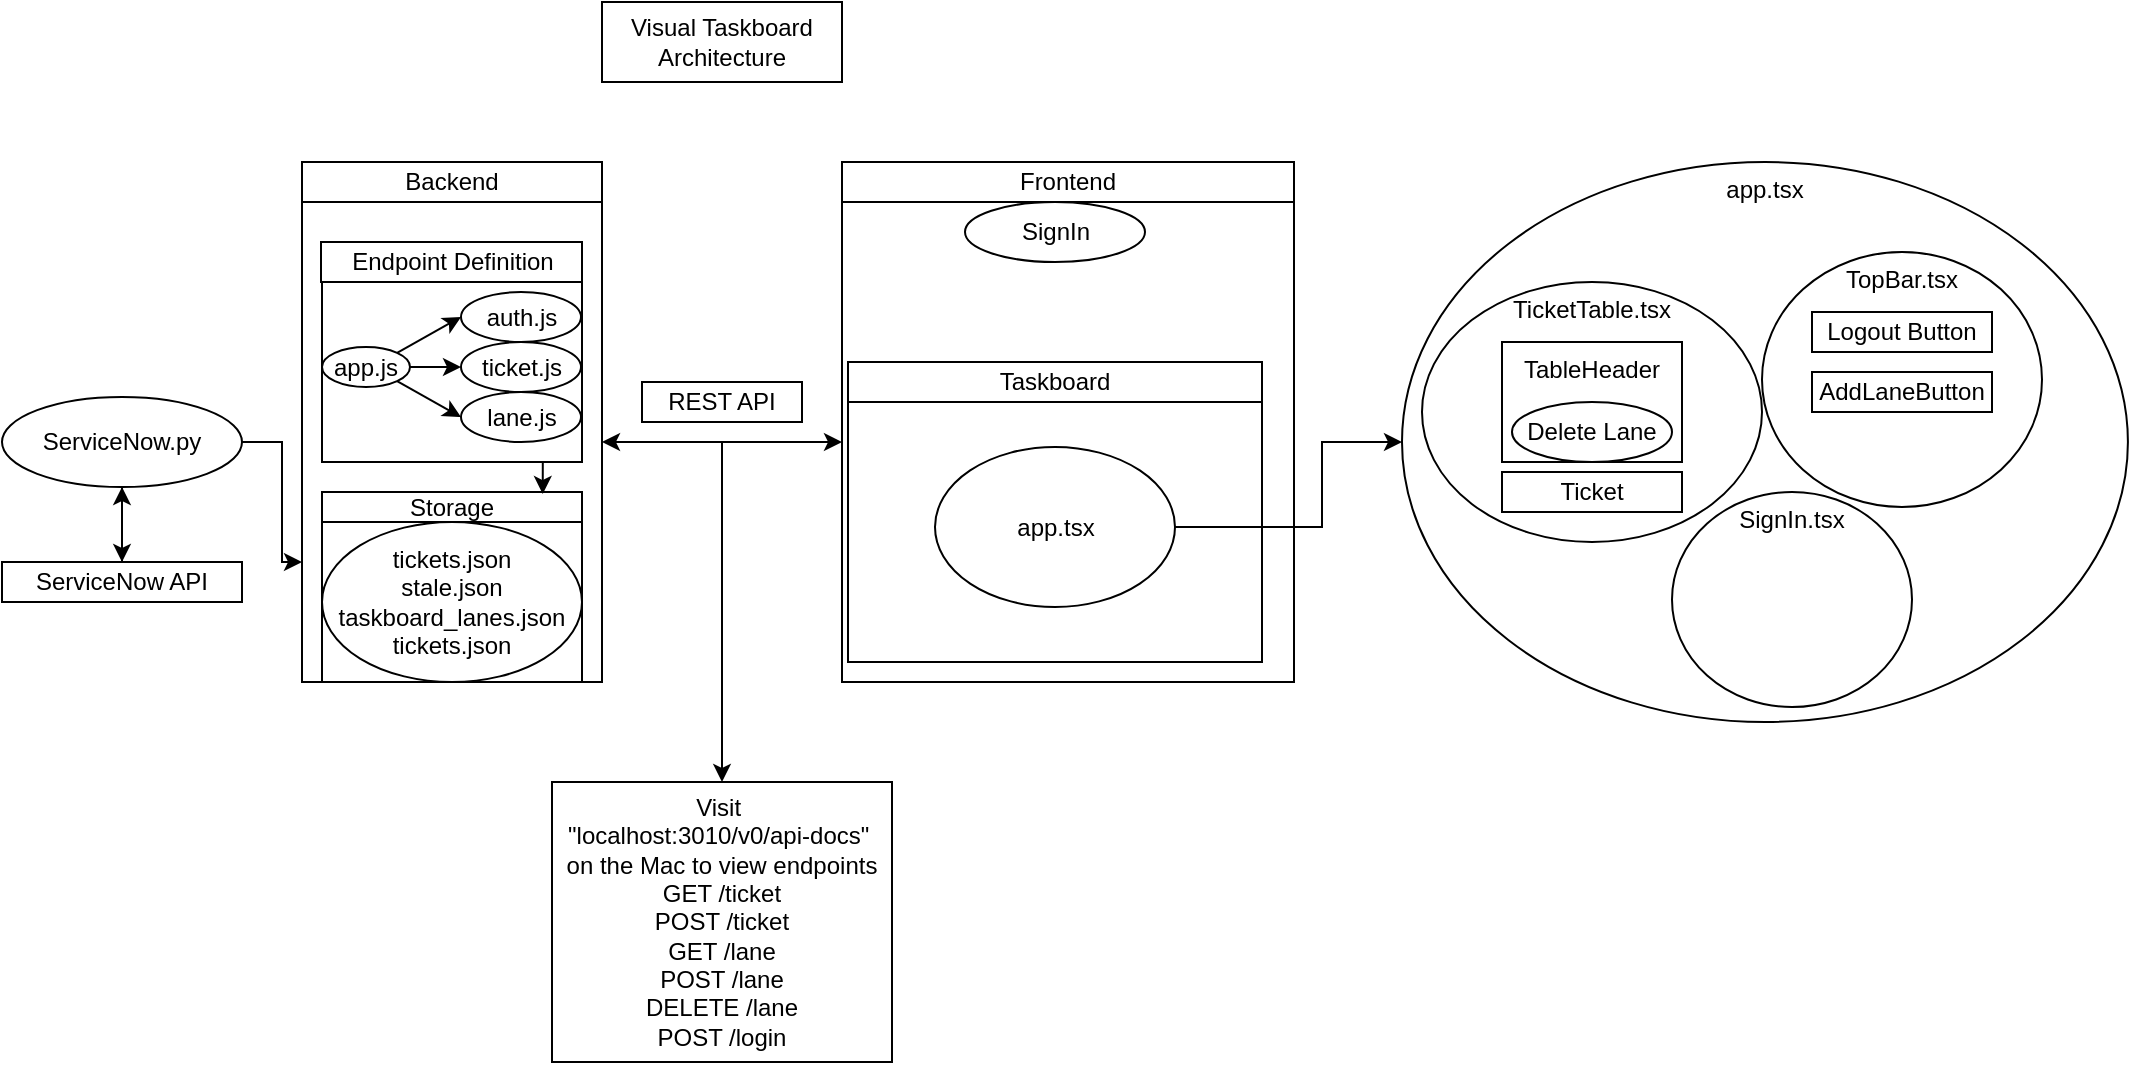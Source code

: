 <mxfile version="24.7.10">
  <diagram id="C5RBs43oDa-KdzZeNtuy" name="Page-1">
    <mxGraphModel dx="1694" dy="562" grid="1" gridSize="10" guides="1" tooltips="1" connect="1" arrows="1" fold="1" page="1" pageScale="1" pageWidth="827" pageHeight="1169" math="0" shadow="0">
      <root>
        <mxCell id="WIyWlLk6GJQsqaUBKTNV-0" />
        <mxCell id="WIyWlLk6GJQsqaUBKTNV-1" parent="WIyWlLk6GJQsqaUBKTNV-0" />
        <mxCell id="PHVQ2y90HASoHSdwCYfS-0" value="Visual Taskboard Architecture" style="rounded=0;whiteSpace=wrap;html=1;" vertex="1" parent="WIyWlLk6GJQsqaUBKTNV-1">
          <mxGeometry x="280" y="60" width="120" height="40" as="geometry" />
        </mxCell>
        <mxCell id="PHVQ2y90HASoHSdwCYfS-1" value="" style="rounded=0;whiteSpace=wrap;html=1;" vertex="1" parent="WIyWlLk6GJQsqaUBKTNV-1">
          <mxGeometry x="130" y="160" width="150" height="240" as="geometry" />
        </mxCell>
        <mxCell id="PHVQ2y90HASoHSdwCYfS-2" value="Backend" style="rounded=0;whiteSpace=wrap;html=1;" vertex="1" parent="WIyWlLk6GJQsqaUBKTNV-1">
          <mxGeometry x="130" y="140" width="150" height="20" as="geometry" />
        </mxCell>
        <mxCell id="PHVQ2y90HASoHSdwCYfS-3" value="" style="rounded=0;whiteSpace=wrap;html=1;" vertex="1" parent="WIyWlLk6GJQsqaUBKTNV-1">
          <mxGeometry x="400" y="160" width="226" height="240" as="geometry" />
        </mxCell>
        <mxCell id="PHVQ2y90HASoHSdwCYfS-32" value="" style="rounded=0;whiteSpace=wrap;html=1;" vertex="1" parent="WIyWlLk6GJQsqaUBKTNV-1">
          <mxGeometry x="140" y="320" width="130" height="80" as="geometry" />
        </mxCell>
        <mxCell id="PHVQ2y90HASoHSdwCYfS-4" value="Frontend" style="rounded=0;whiteSpace=wrap;html=1;" vertex="1" parent="WIyWlLk6GJQsqaUBKTNV-1">
          <mxGeometry x="400" y="140" width="226" height="20" as="geometry" />
        </mxCell>
        <mxCell id="PHVQ2y90HASoHSdwCYfS-5" value="" style="endArrow=classic;startArrow=classic;html=1;rounded=0;exitX=1;exitY=0.5;exitDx=0;exitDy=0;entryX=0;entryY=0.5;entryDx=0;entryDy=0;" edge="1" parent="WIyWlLk6GJQsqaUBKTNV-1" source="PHVQ2y90HASoHSdwCYfS-1" target="PHVQ2y90HASoHSdwCYfS-3">
          <mxGeometry width="50" height="50" relative="1" as="geometry">
            <mxPoint x="310" y="300" as="sourcePoint" />
            <mxPoint x="360" y="250" as="targetPoint" />
            <Array as="points">
              <mxPoint x="340" y="280" />
            </Array>
          </mxGeometry>
        </mxCell>
        <mxCell id="PHVQ2y90HASoHSdwCYfS-6" value="REST API" style="rounded=0;whiteSpace=wrap;html=1;" vertex="1" parent="WIyWlLk6GJQsqaUBKTNV-1">
          <mxGeometry x="300" y="250" width="80" height="20" as="geometry" />
        </mxCell>
        <mxCell id="PHVQ2y90HASoHSdwCYfS-7" value="Visit&amp;nbsp;&lt;div&gt;&quot;localhost:3010/v0/api-docs&quot;&amp;nbsp;&lt;/div&gt;&lt;div&gt;on the Mac to view endpoints&lt;/div&gt;&lt;div&gt;GET /ticket&lt;/div&gt;&lt;div&gt;POST /ticket&lt;/div&gt;&lt;div&gt;GET /lane&lt;/div&gt;&lt;div&gt;POST /lane&lt;/div&gt;&lt;div&gt;DELETE /lane&lt;/div&gt;&lt;div&gt;POST /login&lt;/div&gt;" style="rounded=0;whiteSpace=wrap;html=1;" vertex="1" parent="WIyWlLk6GJQsqaUBKTNV-1">
          <mxGeometry x="255" y="450" width="170" height="140" as="geometry" />
        </mxCell>
        <mxCell id="PHVQ2y90HASoHSdwCYfS-34" style="edgeStyle=orthogonalEdgeStyle;rounded=0;orthogonalLoop=1;jettySize=auto;html=1;exitX=0.5;exitY=0;exitDx=0;exitDy=0;entryX=0.5;entryY=1;entryDx=0;entryDy=0;" edge="1" parent="WIyWlLk6GJQsqaUBKTNV-1" source="PHVQ2y90HASoHSdwCYfS-10" target="PHVQ2y90HASoHSdwCYfS-13">
          <mxGeometry relative="1" as="geometry" />
        </mxCell>
        <mxCell id="PHVQ2y90HASoHSdwCYfS-10" value="ServiceNow API" style="rounded=0;whiteSpace=wrap;html=1;" vertex="1" parent="WIyWlLk6GJQsqaUBKTNV-1">
          <mxGeometry x="-20" y="340" width="120" height="20" as="geometry" />
        </mxCell>
        <mxCell id="PHVQ2y90HASoHSdwCYfS-15" style="edgeStyle=orthogonalEdgeStyle;rounded=0;orthogonalLoop=1;jettySize=auto;html=1;entryX=0.5;entryY=0;entryDx=0;entryDy=0;exitX=0.5;exitY=1;exitDx=0;exitDy=0;" edge="1" parent="WIyWlLk6GJQsqaUBKTNV-1" source="PHVQ2y90HASoHSdwCYfS-13" target="PHVQ2y90HASoHSdwCYfS-10">
          <mxGeometry relative="1" as="geometry">
            <mxPoint x="-120" y="280" as="targetPoint" />
          </mxGeometry>
        </mxCell>
        <mxCell id="PHVQ2y90HASoHSdwCYfS-35" style="edgeStyle=orthogonalEdgeStyle;rounded=0;orthogonalLoop=1;jettySize=auto;html=1;entryX=0;entryY=0.75;entryDx=0;entryDy=0;" edge="1" parent="WIyWlLk6GJQsqaUBKTNV-1" source="PHVQ2y90HASoHSdwCYfS-13" target="PHVQ2y90HASoHSdwCYfS-1">
          <mxGeometry relative="1" as="geometry" />
        </mxCell>
        <mxCell id="PHVQ2y90HASoHSdwCYfS-13" value="ServiceNow.py" style="ellipse;whiteSpace=wrap;html=1;" vertex="1" parent="WIyWlLk6GJQsqaUBKTNV-1">
          <mxGeometry x="-20" y="257.5" width="120" height="45" as="geometry" />
        </mxCell>
        <mxCell id="PHVQ2y90HASoHSdwCYfS-18" value="Storage" style="rounded=0;whiteSpace=wrap;html=1;" vertex="1" parent="WIyWlLk6GJQsqaUBKTNV-1">
          <mxGeometry x="140" y="305" width="130" height="15" as="geometry" />
        </mxCell>
        <mxCell id="PHVQ2y90HASoHSdwCYfS-17" value="tickets.json&lt;div&gt;stale.json&lt;/div&gt;&lt;div&gt;taskboard_lanes.json&lt;/div&gt;&lt;div&gt;tickets.json&lt;/div&gt;" style="ellipse;whiteSpace=wrap;html=1;" vertex="1" parent="WIyWlLk6GJQsqaUBKTNV-1">
          <mxGeometry x="140" y="320" width="130" height="80" as="geometry" />
        </mxCell>
        <mxCell id="PHVQ2y90HASoHSdwCYfS-29" value="" style="rounded=0;whiteSpace=wrap;html=1;" vertex="1" parent="WIyWlLk6GJQsqaUBKTNV-1">
          <mxGeometry x="140" y="180" width="130" height="110" as="geometry" />
        </mxCell>
        <mxCell id="PHVQ2y90HASoHSdwCYfS-19" value="app.js" style="ellipse;whiteSpace=wrap;html=1;" vertex="1" parent="WIyWlLk6GJQsqaUBKTNV-1">
          <mxGeometry x="140" y="232.5" width="44" height="20" as="geometry" />
        </mxCell>
        <mxCell id="PHVQ2y90HASoHSdwCYfS-20" value="Endpoint Definition" style="rounded=0;whiteSpace=wrap;html=1;" vertex="1" parent="WIyWlLk6GJQsqaUBKTNV-1">
          <mxGeometry x="139.5" y="180" width="130.5" height="20" as="geometry" />
        </mxCell>
        <mxCell id="PHVQ2y90HASoHSdwCYfS-22" value="auth.js" style="ellipse;whiteSpace=wrap;html=1;" vertex="1" parent="WIyWlLk6GJQsqaUBKTNV-1">
          <mxGeometry x="209.5" y="205" width="60" height="25" as="geometry" />
        </mxCell>
        <mxCell id="PHVQ2y90HASoHSdwCYfS-23" value="ticket.js" style="ellipse;whiteSpace=wrap;html=1;" vertex="1" parent="WIyWlLk6GJQsqaUBKTNV-1">
          <mxGeometry x="209.5" y="230" width="60" height="25" as="geometry" />
        </mxCell>
        <mxCell id="PHVQ2y90HASoHSdwCYfS-24" value="lane.js" style="ellipse;whiteSpace=wrap;html=1;" vertex="1" parent="WIyWlLk6GJQsqaUBKTNV-1">
          <mxGeometry x="209.5" y="255" width="60" height="25" as="geometry" />
        </mxCell>
        <mxCell id="PHVQ2y90HASoHSdwCYfS-26" value="" style="endArrow=classic;html=1;rounded=0;exitX=1;exitY=0;exitDx=0;exitDy=0;entryX=0;entryY=0.5;entryDx=0;entryDy=0;" edge="1" parent="WIyWlLk6GJQsqaUBKTNV-1" source="PHVQ2y90HASoHSdwCYfS-19" target="PHVQ2y90HASoHSdwCYfS-22">
          <mxGeometry width="50" height="50" relative="1" as="geometry">
            <mxPoint x="190" y="300" as="sourcePoint" />
            <mxPoint x="240" y="250" as="targetPoint" />
          </mxGeometry>
        </mxCell>
        <mxCell id="PHVQ2y90HASoHSdwCYfS-27" value="" style="endArrow=classic;html=1;rounded=0;exitX=1;exitY=0.5;exitDx=0;exitDy=0;entryX=0;entryY=0.5;entryDx=0;entryDy=0;" edge="1" parent="WIyWlLk6GJQsqaUBKTNV-1" source="PHVQ2y90HASoHSdwCYfS-19" target="PHVQ2y90HASoHSdwCYfS-23">
          <mxGeometry width="50" height="50" relative="1" as="geometry">
            <mxPoint x="187" y="245" as="sourcePoint" />
            <mxPoint x="220" y="228" as="targetPoint" />
          </mxGeometry>
        </mxCell>
        <mxCell id="PHVQ2y90HASoHSdwCYfS-28" value="" style="endArrow=classic;html=1;rounded=0;exitX=1;exitY=1;exitDx=0;exitDy=0;entryX=0;entryY=0.5;entryDx=0;entryDy=0;" edge="1" parent="WIyWlLk6GJQsqaUBKTNV-1" source="PHVQ2y90HASoHSdwCYfS-19" target="PHVQ2y90HASoHSdwCYfS-24">
          <mxGeometry width="50" height="50" relative="1" as="geometry">
            <mxPoint x="197" y="255" as="sourcePoint" />
            <mxPoint x="230" y="238" as="targetPoint" />
          </mxGeometry>
        </mxCell>
        <mxCell id="PHVQ2y90HASoHSdwCYfS-31" style="edgeStyle=orthogonalEdgeStyle;rounded=0;orthogonalLoop=1;jettySize=auto;html=1;exitX=0.75;exitY=1;exitDx=0;exitDy=0;entryX=0.849;entryY=0.067;entryDx=0;entryDy=0;entryPerimeter=0;" edge="1" parent="WIyWlLk6GJQsqaUBKTNV-1" source="PHVQ2y90HASoHSdwCYfS-29" target="PHVQ2y90HASoHSdwCYfS-18">
          <mxGeometry relative="1" as="geometry" />
        </mxCell>
        <mxCell id="PHVQ2y90HASoHSdwCYfS-33" value="" style="endArrow=classic;html=1;rounded=0;" edge="1" parent="WIyWlLk6GJQsqaUBKTNV-1" target="PHVQ2y90HASoHSdwCYfS-7">
          <mxGeometry width="50" height="50" relative="1" as="geometry">
            <mxPoint x="340" y="280" as="sourcePoint" />
            <mxPoint x="270" y="380" as="targetPoint" />
          </mxGeometry>
        </mxCell>
        <mxCell id="PHVQ2y90HASoHSdwCYfS-38" value="SignIn" style="ellipse;whiteSpace=wrap;html=1;" vertex="1" parent="WIyWlLk6GJQsqaUBKTNV-1">
          <mxGeometry x="461.5" y="160" width="90" height="30" as="geometry" />
        </mxCell>
        <mxCell id="PHVQ2y90HASoHSdwCYfS-40" value="Taskboard" style="rounded=0;whiteSpace=wrap;html=1;" vertex="1" parent="WIyWlLk6GJQsqaUBKTNV-1">
          <mxGeometry x="403" y="240" width="207" height="20" as="geometry" />
        </mxCell>
        <mxCell id="PHVQ2y90HASoHSdwCYfS-41" value="" style="rounded=0;whiteSpace=wrap;html=1;" vertex="1" parent="WIyWlLk6GJQsqaUBKTNV-1">
          <mxGeometry x="403" y="260" width="207" height="130" as="geometry" />
        </mxCell>
        <mxCell id="PHVQ2y90HASoHSdwCYfS-43" value="app.tsx" style="ellipse;whiteSpace=wrap;html=1;verticalAlign=top;movable=1;resizable=1;rotatable=1;deletable=1;editable=1;locked=0;connectable=1;" vertex="1" parent="WIyWlLk6GJQsqaUBKTNV-1">
          <mxGeometry x="680" y="140" width="362.96" height="280" as="geometry" />
        </mxCell>
        <mxCell id="PHVQ2y90HASoHSdwCYfS-45" value="TopBar.tsx" style="ellipse;whiteSpace=wrap;html=1;verticalAlign=top;movable=1;resizable=1;rotatable=1;deletable=1;editable=1;locked=0;connectable=1;" vertex="1" parent="WIyWlLk6GJQsqaUBKTNV-1">
          <mxGeometry x="860" y="185" width="140" height="127.5" as="geometry" />
        </mxCell>
        <mxCell id="PHVQ2y90HASoHSdwCYfS-46" value="&lt;div&gt;&lt;span style=&quot;background-color: initial;&quot;&gt;TicketTable.tsx&lt;/span&gt;&lt;br&gt;&lt;/div&gt;" style="ellipse;whiteSpace=wrap;html=1;verticalAlign=top;movable=1;resizable=1;rotatable=1;deletable=1;editable=1;locked=0;connectable=1;" vertex="1" parent="WIyWlLk6GJQsqaUBKTNV-1">
          <mxGeometry x="690" y="200" width="170" height="130" as="geometry" />
        </mxCell>
        <mxCell id="PHVQ2y90HASoHSdwCYfS-47" value="SignIn.tsx&lt;div&gt;&lt;br&gt;&lt;/div&gt;" style="ellipse;whiteSpace=wrap;html=1;verticalAlign=top;movable=1;resizable=1;rotatable=1;deletable=1;editable=1;locked=0;connectable=1;" vertex="1" parent="WIyWlLk6GJQsqaUBKTNV-1">
          <mxGeometry x="815" y="305" width="120" height="107.5" as="geometry" />
        </mxCell>
        <mxCell id="PHVQ2y90HASoHSdwCYfS-48" value="Logout Button" style="rounded=0;whiteSpace=wrap;html=1;movable=1;resizable=1;rotatable=1;deletable=1;editable=1;locked=0;connectable=1;" vertex="1" parent="WIyWlLk6GJQsqaUBKTNV-1">
          <mxGeometry x="885" y="215" width="90" height="20" as="geometry" />
        </mxCell>
        <mxCell id="PHVQ2y90HASoHSdwCYfS-49" value="AddLaneButton" style="rounded=0;whiteSpace=wrap;html=1;movable=1;resizable=1;rotatable=1;deletable=1;editable=1;locked=0;connectable=1;" vertex="1" parent="WIyWlLk6GJQsqaUBKTNV-1">
          <mxGeometry x="885" y="245" width="90" height="20" as="geometry" />
        </mxCell>
        <mxCell id="PHVQ2y90HASoHSdwCYfS-50" value="TableHeader" style="rounded=0;whiteSpace=wrap;html=1;verticalAlign=top;movable=1;resizable=1;rotatable=1;deletable=1;editable=1;locked=0;connectable=1;" vertex="1" parent="WIyWlLk6GJQsqaUBKTNV-1">
          <mxGeometry x="730" y="230" width="90" height="60" as="geometry" />
        </mxCell>
        <mxCell id="PHVQ2y90HASoHSdwCYfS-51" value="Ticket" style="rounded=0;whiteSpace=wrap;html=1;movable=1;resizable=1;rotatable=1;deletable=1;editable=1;locked=0;connectable=1;" vertex="1" parent="WIyWlLk6GJQsqaUBKTNV-1">
          <mxGeometry x="730" y="295" width="90" height="20" as="geometry" />
        </mxCell>
        <mxCell id="PHVQ2y90HASoHSdwCYfS-52" value="Delete Lane" style="ellipse;whiteSpace=wrap;html=1;movable=1;resizable=1;rotatable=1;deletable=1;editable=1;locked=0;connectable=1;" vertex="1" parent="WIyWlLk6GJQsqaUBKTNV-1">
          <mxGeometry x="735" y="260" width="80" height="30" as="geometry" />
        </mxCell>
        <mxCell id="PHVQ2y90HASoHSdwCYfS-57" style="edgeStyle=orthogonalEdgeStyle;rounded=0;orthogonalLoop=1;jettySize=auto;html=1;exitX=1;exitY=0.5;exitDx=0;exitDy=0;entryX=0;entryY=0.5;entryDx=0;entryDy=0;" edge="1" parent="WIyWlLk6GJQsqaUBKTNV-1" source="PHVQ2y90HASoHSdwCYfS-56" target="PHVQ2y90HASoHSdwCYfS-43">
          <mxGeometry relative="1" as="geometry">
            <Array as="points">
              <mxPoint x="640" y="323" />
              <mxPoint x="640" y="280" />
            </Array>
          </mxGeometry>
        </mxCell>
        <mxCell id="PHVQ2y90HASoHSdwCYfS-56" value="app.tsx" style="ellipse;whiteSpace=wrap;html=1;" vertex="1" parent="WIyWlLk6GJQsqaUBKTNV-1">
          <mxGeometry x="446.5" y="282.5" width="120" height="80" as="geometry" />
        </mxCell>
      </root>
    </mxGraphModel>
  </diagram>
</mxfile>
